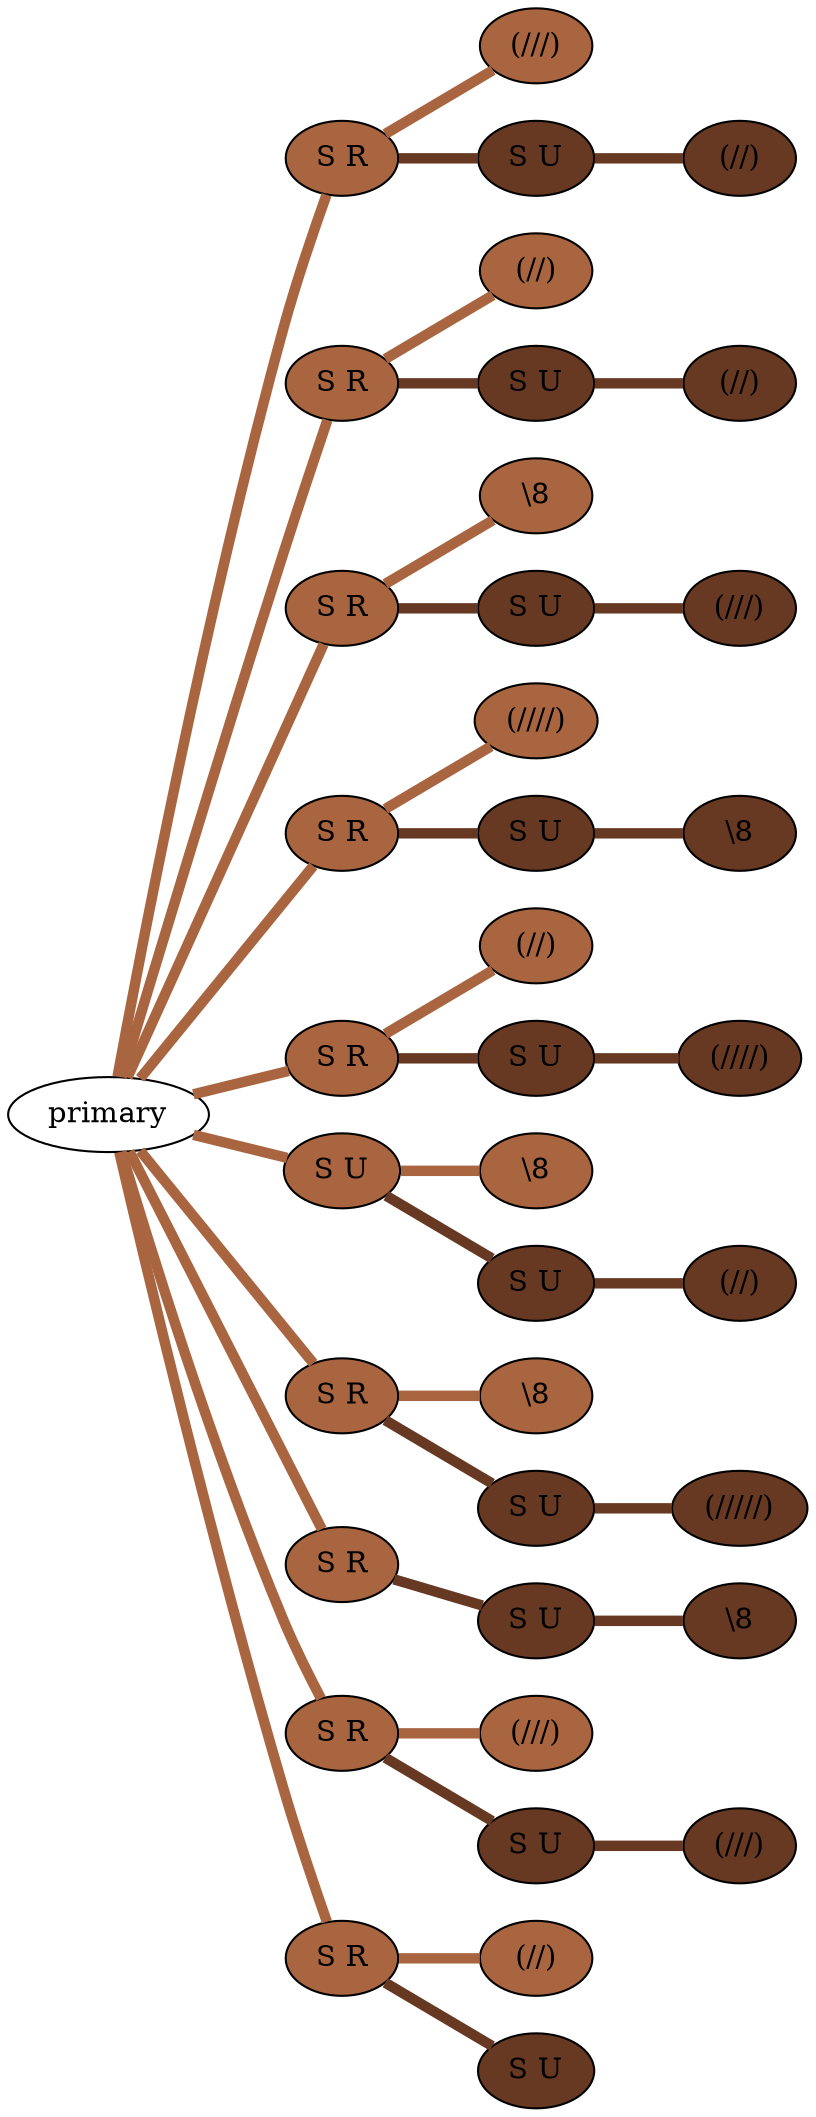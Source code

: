 graph {
 graph [rankdir=LR]
"primary" -- "1" [penwidth=5,color="#A86540"]
"1" [label="S R", style=filled, fillcolor="#A86540"]
"1" -- "1:0" [penwidth=5,color="#A86540"]
"1:0" [label="(///)", style=filled, fillcolor="#A86540"]
"1" -- "1s1" [penwidth=5,color="#673923"]
"1s1" [label="S U", style=filled, fillcolor="#673923"]
"1s1" -- "1s1:0" [penwidth=5,color="#673923"]
"1s1:0" [label="(//)", style=filled, fillcolor="#673923"]
"primary" -- "2" [penwidth=5,color="#A86540"]
"2" [label="S R", style=filled, fillcolor="#A86540"]
"2" -- "2:0" [penwidth=5,color="#A86540"]
"2:0" [label="(//)", style=filled, fillcolor="#A86540"]
"2" -- "2s1" [penwidth=5,color="#673923"]
"2s1" [label="S U", style=filled, fillcolor="#673923"]
"2s1" -- "2s1:0" [penwidth=5,color="#673923"]
"2s1:0" [label="(//)", style=filled, fillcolor="#673923"]
"primary" -- "3" [penwidth=5,color="#A86540"]
"3" [label="S R", style=filled, fillcolor="#A86540"]
"3" -- "3:0" [penwidth=5,color="#A86540"]
"3:0" [label="\\8", style=filled, fillcolor="#A86540"]
"3" -- "3s1" [penwidth=5,color="#673923"]
"3s1" [label="S U", style=filled, fillcolor="#673923"]
"3s1" -- "3s1:0" [penwidth=5,color="#673923"]
"3s1:0" [label="(///)", style=filled, fillcolor="#673923"]
"primary" -- "4" [penwidth=5,color="#A86540"]
"4" [label="S R", style=filled, fillcolor="#A86540"]
"4" -- "4:0" [penwidth=5,color="#A86540"]
"4:0" [label="(////)", style=filled, fillcolor="#A86540"]
"4" -- "4s1" [penwidth=5,color="#673923"]
"4s1" [label="S U", style=filled, fillcolor="#673923"]
"4s1" -- "4s1:0" [penwidth=5,color="#673923"]
"4s1:0" [label="\\8", style=filled, fillcolor="#673923"]
"primary" -- "5" [penwidth=5,color="#A86540"]
"5" [label="S R", style=filled, fillcolor="#A86540"]
"5" -- "5:0" [penwidth=5,color="#A86540"]
"5:0" [label="(//)", style=filled, fillcolor="#A86540"]
"5" -- "5s1" [penwidth=5,color="#673923"]
"5s1" [label="S U", style=filled, fillcolor="#673923"]
"5s1" -- "5s1:0" [penwidth=5,color="#673923"]
"5s1:0" [label="(////)", style=filled, fillcolor="#673923"]
"primary" -- "6" [penwidth=5,color="#A86540"]
"6" [label="S U", style=filled, fillcolor="#A86540"]
"6" -- "6:0" [penwidth=5,color="#A86540"]
"6:0" [label="\\8", style=filled, fillcolor="#A86540"]
"6" -- "6s1" [penwidth=5,color="#673923"]
"6s1" [label="S U", style=filled, fillcolor="#673923"]
"6s1" -- "6s1:0" [penwidth=5,color="#673923"]
"6s1:0" [label="(//)", style=filled, fillcolor="#673923"]
"primary" -- "7" [penwidth=5,color="#A86540"]
"7" [label="S R", style=filled, fillcolor="#A86540"]
"7" -- "7:0" [penwidth=5,color="#A86540"]
"7:0" [label="\\8", style=filled, fillcolor="#A86540"]
"7" -- "7s1" [penwidth=5,color="#673923"]
"7s1" [label="S U", style=filled, fillcolor="#673923"]
"7s1" -- "7s1:0" [penwidth=5,color="#673923"]
"7s1:0" [label="(/////)", style=filled, fillcolor="#673923"]
"primary" -- "8" [penwidth=5,color="#A86540"]
"8" [label="S R", style=filled, fillcolor="#A86540"]
"8" -- "8s1" [penwidth=5,color="#673923"]
"8s1" [label="S U", style=filled, fillcolor="#673923"]
"8s1" -- "8s1:0" [penwidth=5,color="#673923"]
"8s1:0" [label="\\8", style=filled, fillcolor="#673923"]
"primary" -- "9" [penwidth=5,color="#A86540"]
"9" [label="S R", style=filled, fillcolor="#A86540"]
"9" -- "9:0" [penwidth=5,color="#A86540"]
"9:0" [label="(///)", style=filled, fillcolor="#A86540"]
"9" -- "9s1" [penwidth=5,color="#673923"]
"9s1" [label="S U", style=filled, fillcolor="#673923"]
"9s1" -- "9s1:0" [penwidth=5,color="#673923"]
"9s1:0" [label="(///)", style=filled, fillcolor="#673923"]
"primary" -- "10" [penwidth=5,color="#A86540"]
"10" [label="S R", style=filled, fillcolor="#A86540"]
"10" -- "10:0" [penwidth=5,color="#A86540"]
"10:0" [label="(//)", style=filled, fillcolor="#A86540"]
"10" -- "10s1" [penwidth=5,color="#673923"]
"10s1" [label="S U", style=filled, fillcolor="#673923"]
}
